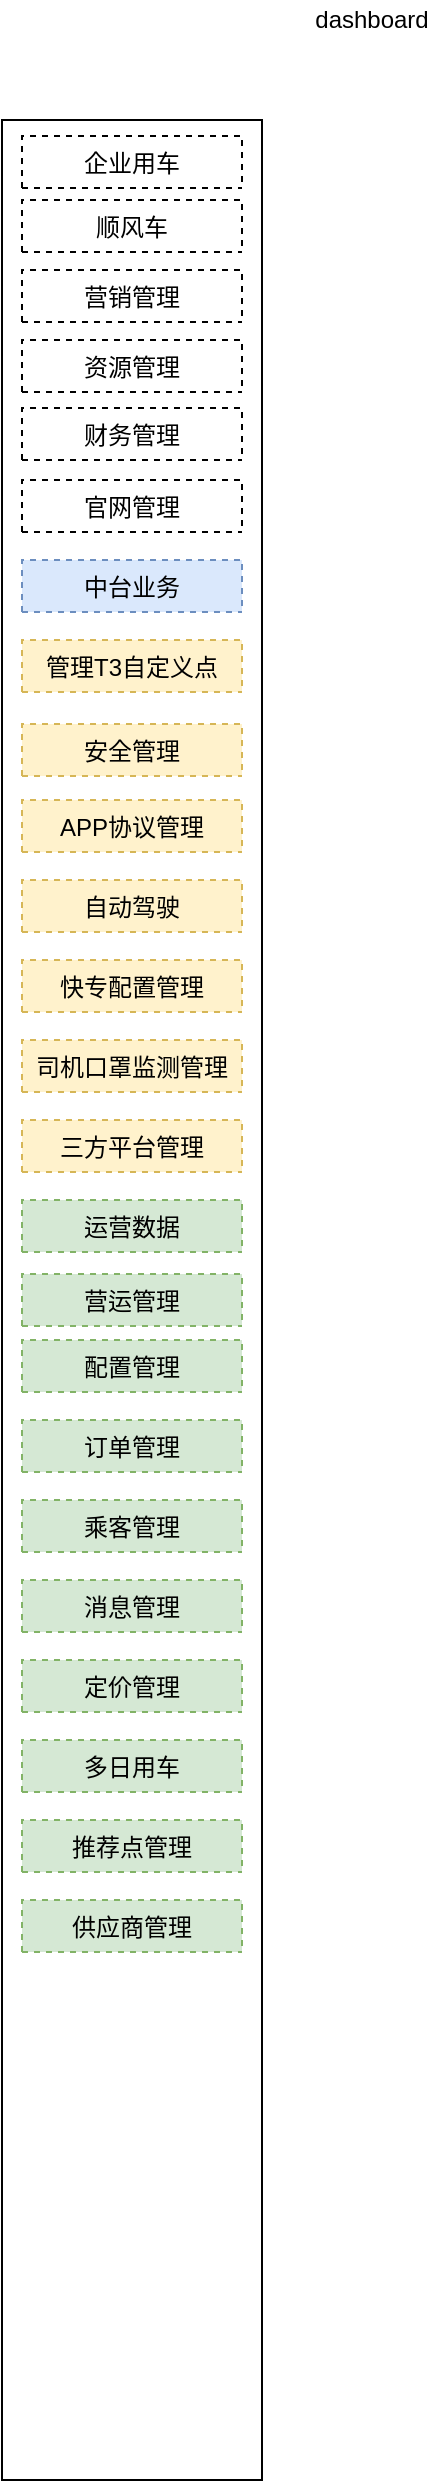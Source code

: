 <mxfile version="14.6.0" type="github">
  <diagram name="Page-1" id="9f46799a-70d6-7492-0946-bef42562c5a5">
    <mxGraphModel dx="1361" dy="762" grid="1" gridSize="10" guides="1" tooltips="1" connect="1" arrows="1" fold="1" page="1" pageScale="1" pageWidth="1100" pageHeight="850" background="#ffffff" math="0" shadow="0">
      <root>
        <mxCell id="0" />
        <mxCell id="1" parent="0" />
        <mxCell id="B4yOyPnlUr20ly3BL5Dv-3" value="" style="rounded=0;whiteSpace=wrap;html=1;" vertex="1" parent="1">
          <mxGeometry x="50" y="90" width="130" height="1180" as="geometry" />
        </mxCell>
        <mxCell id="B4yOyPnlUr20ly3BL5Dv-4" value="dashboard" style="text;html=1;strokeColor=none;fillColor=none;align=center;verticalAlign=middle;whiteSpace=wrap;rounded=0;" vertex="1" parent="1">
          <mxGeometry x="200" y="30" width="70" height="20" as="geometry" />
        </mxCell>
        <mxCell id="B4yOyPnlUr20ly3BL5Dv-14" value="企业用车" style="swimlane;fontStyle=0;childLayout=stackLayout;horizontal=1;startSize=26;fillColor=none;horizontalStack=0;resizeParent=1;resizeParentMax=0;resizeLast=0;collapsible=1;marginBottom=0;dashed=1;" vertex="1" collapsed="1" parent="1">
          <mxGeometry x="60" y="98" width="110" height="26" as="geometry">
            <mxRectangle x="60" y="98" width="300" height="66" as="alternateBounds" />
          </mxGeometry>
        </mxCell>
        <UserObject label="企业用车" link="http://10.3.97.249/t3-web-companyLines/" id="B4yOyPnlUr20ly3BL5Dv-72">
          <mxCell style="text;html=1;strokeColor=none;fillColor=none;whiteSpace=wrap;align=right;verticalAlign=middle;fontColor=#0000EE;fontStyle=4;" vertex="1" parent="B4yOyPnlUr20ly3BL5Dv-14">
            <mxGeometry y="26" width="110" height="40" as="geometry" />
          </mxCell>
        </UserObject>
        <mxCell id="B4yOyPnlUr20ly3BL5Dv-48" value="顺风车" style="swimlane;fontStyle=0;childLayout=stackLayout;horizontal=1;startSize=26;fillColor=none;horizontalStack=0;resizeParent=1;resizeParentMax=0;resizeLast=0;collapsible=1;marginBottom=0;dashed=1;" vertex="1" collapsed="1" parent="1">
          <mxGeometry x="60" y="130" width="110" height="26" as="geometry">
            <mxRectangle x="60" y="130" width="300" height="66" as="alternateBounds" />
          </mxGeometry>
        </mxCell>
        <UserObject label="顺风车" link="https://www.draw.io" id="B4yOyPnlUr20ly3BL5Dv-77">
          <mxCell style="text;html=1;strokeColor=none;fillColor=none;whiteSpace=wrap;align=right;verticalAlign=middle;fontColor=#0000EE;fontStyle=4;" vertex="1" parent="B4yOyPnlUr20ly3BL5Dv-48">
            <mxGeometry y="26" width="110" height="40" as="geometry" />
          </mxCell>
        </UserObject>
        <mxCell id="B4yOyPnlUr20ly3BL5Dv-52" value="营销管理" style="swimlane;fontStyle=0;childLayout=stackLayout;horizontal=1;startSize=26;fillColor=none;horizontalStack=0;resizeParent=1;resizeParentMax=0;resizeLast=0;collapsible=1;marginBottom=0;dashed=1;" vertex="1" collapsed="1" parent="1">
          <mxGeometry x="60" y="165" width="110" height="26" as="geometry">
            <mxRectangle x="60" y="165" width="300" height="66" as="alternateBounds" />
          </mxGeometry>
        </mxCell>
        <UserObject label="营销管理" link="https://www.draw.io" id="B4yOyPnlUr20ly3BL5Dv-78">
          <mxCell style="text;html=1;strokeColor=none;fillColor=none;whiteSpace=wrap;align=right;verticalAlign=middle;fontColor=#0000EE;fontStyle=4;" vertex="1" parent="B4yOyPnlUr20ly3BL5Dv-52">
            <mxGeometry y="26" width="110" height="40" as="geometry" />
          </mxCell>
        </UserObject>
        <mxCell id="B4yOyPnlUr20ly3BL5Dv-56" value="资源管理" style="swimlane;fontStyle=0;childLayout=stackLayout;horizontal=1;startSize=26;fillColor=none;horizontalStack=0;resizeParent=1;resizeParentMax=0;resizeLast=0;collapsible=1;marginBottom=0;dashed=1;" vertex="1" collapsed="1" parent="1">
          <mxGeometry x="60" y="200" width="110" height="26" as="geometry">
            <mxRectangle x="60" y="200" width="300" height="66" as="alternateBounds" />
          </mxGeometry>
        </mxCell>
        <UserObject label="资源管理" link="https://www.draw.io" id="B4yOyPnlUr20ly3BL5Dv-79">
          <mxCell style="text;html=1;strokeColor=none;fillColor=none;whiteSpace=wrap;align=right;verticalAlign=middle;fontColor=#0000EE;fontStyle=4;" vertex="1" parent="B4yOyPnlUr20ly3BL5Dv-56">
            <mxGeometry y="26" width="110" height="40" as="geometry" />
          </mxCell>
        </UserObject>
        <mxCell id="B4yOyPnlUr20ly3BL5Dv-60" value="财务管理" style="swimlane;fontStyle=0;childLayout=stackLayout;horizontal=1;startSize=26;fillColor=none;horizontalStack=0;resizeParent=1;resizeParentMax=0;resizeLast=0;collapsible=1;marginBottom=0;dashed=1;" vertex="1" collapsed="1" parent="1">
          <mxGeometry x="60" y="234" width="110" height="26" as="geometry">
            <mxRectangle x="60" y="234" width="300" height="66" as="alternateBounds" />
          </mxGeometry>
        </mxCell>
        <UserObject label="财务管理" link="https://www.draw.io" id="B4yOyPnlUr20ly3BL5Dv-80">
          <mxCell style="text;html=1;strokeColor=none;fillColor=none;whiteSpace=wrap;align=right;verticalAlign=middle;fontColor=#0000EE;fontStyle=4;" vertex="1" parent="B4yOyPnlUr20ly3BL5Dv-60">
            <mxGeometry y="26" width="110" height="40" as="geometry" />
          </mxCell>
        </UserObject>
        <mxCell id="B4yOyPnlUr20ly3BL5Dv-64" value="官网管理" style="swimlane;fontStyle=0;childLayout=stackLayout;horizontal=1;startSize=26;fillColor=none;horizontalStack=0;resizeParent=1;resizeParentMax=0;resizeLast=0;collapsible=1;marginBottom=0;dashed=1;" vertex="1" collapsed="1" parent="1">
          <mxGeometry x="60" y="270" width="110" height="26" as="geometry">
            <mxRectangle x="60" y="270" width="300" height="66" as="alternateBounds" />
          </mxGeometry>
        </mxCell>
        <UserObject label="官网管理" link="https://www.draw.io" id="B4yOyPnlUr20ly3BL5Dv-81">
          <mxCell style="text;html=1;strokeColor=none;fillColor=none;whiteSpace=wrap;align=right;verticalAlign=middle;fontColor=#0000EE;fontStyle=4;" vertex="1" parent="B4yOyPnlUr20ly3BL5Dv-64">
            <mxGeometry y="26" width="110" height="40" as="geometry" />
          </mxCell>
        </UserObject>
        <mxCell id="B4yOyPnlUr20ly3BL5Dv-68" value="中台业务" style="swimlane;fontStyle=0;childLayout=stackLayout;horizontal=1;startSize=26;fillColor=#dae8fc;horizontalStack=0;resizeParent=1;resizeParentMax=0;resizeLast=0;collapsible=1;marginBottom=0;dashed=1;strokeColor=#6c8ebf;" vertex="1" collapsed="1" parent="1">
          <mxGeometry x="60" y="310" width="110" height="26" as="geometry">
            <mxRectangle x="60" y="310" width="300" height="66" as="alternateBounds" />
          </mxGeometry>
        </mxCell>
        <UserObject label="原通用业务" link="https://www.draw.io" id="B4yOyPnlUr20ly3BL5Dv-82">
          <mxCell style="text;html=1;strokeColor=none;fillColor=none;whiteSpace=wrap;align=right;verticalAlign=middle;fontColor=#0000EE;fontStyle=4;" vertex="1" parent="B4yOyPnlUr20ly3BL5Dv-68">
            <mxGeometry y="26" width="110" height="40" as="geometry" />
          </mxCell>
        </UserObject>
        <mxCell id="B4yOyPnlUr20ly3BL5Dv-83" value="管理T3自定义点" style="swimlane;fontStyle=0;childLayout=stackLayout;horizontal=1;startSize=26;fillColor=#fff2cc;horizontalStack=0;resizeParent=1;resizeParentMax=0;resizeLast=0;collapsible=1;marginBottom=0;dashed=1;strokeColor=#d6b656;" vertex="1" collapsed="1" parent="1">
          <mxGeometry x="60" y="350" width="110" height="26" as="geometry">
            <mxRectangle x="60" y="350" width="300" height="106" as="alternateBounds" />
          </mxGeometry>
        </mxCell>
        <UserObject label="自定义区域" link="https://www.draw.io" id="B4yOyPnlUr20ly3BL5Dv-84">
          <mxCell style="text;html=1;strokeColor=none;fillColor=none;whiteSpace=wrap;align=right;verticalAlign=middle;fontColor=#0000EE;fontStyle=4;" vertex="1" parent="B4yOyPnlUr20ly3BL5Dv-83">
            <mxGeometry y="26" width="110" height="40" as="geometry" />
          </mxCell>
        </UserObject>
        <UserObject label="自定义上车点" link="https://www.draw.io" id="B4yOyPnlUr20ly3BL5Dv-93">
          <mxCell style="text;html=1;strokeColor=none;fillColor=none;whiteSpace=wrap;align=right;verticalAlign=middle;fontColor=#0000EE;fontStyle=4;" vertex="1" parent="B4yOyPnlUr20ly3BL5Dv-83">
            <mxGeometry y="66" width="110" height="40" as="geometry" />
          </mxCell>
        </UserObject>
        <mxCell id="B4yOyPnlUr20ly3BL5Dv-90" value="安全管理" style="swimlane;fontStyle=0;childLayout=stackLayout;horizontal=1;startSize=26;fillColor=#fff2cc;horizontalStack=0;resizeParent=1;resizeParentMax=0;resizeLast=0;collapsible=1;marginBottom=0;dashed=1;strokeColor=#d6b656;" vertex="1" collapsed="1" parent="1">
          <mxGeometry x="60" y="392" width="110" height="26" as="geometry">
            <mxRectangle x="60" y="392" width="300" height="106" as="alternateBounds" />
          </mxGeometry>
        </mxCell>
        <UserObject label="行车事件规则" link="https://www.draw.io" id="B4yOyPnlUr20ly3BL5Dv-92">
          <mxCell style="text;html=1;strokeColor=none;fillColor=none;whiteSpace=wrap;align=right;verticalAlign=middle;fontColor=#0000EE;fontStyle=4;" vertex="1" parent="B4yOyPnlUr20ly3BL5Dv-90">
            <mxGeometry y="26" width="110" height="40" as="geometry" />
          </mxCell>
        </UserObject>
        <UserObject label="行车事件管理" link="https://www.draw.io" id="B4yOyPnlUr20ly3BL5Dv-91">
          <mxCell style="text;html=1;strokeColor=none;fillColor=none;whiteSpace=wrap;align=right;verticalAlign=middle;fontColor=#0000EE;fontStyle=4;" vertex="1" parent="B4yOyPnlUr20ly3BL5Dv-90">
            <mxGeometry y="66" width="110" height="40" as="geometry" />
          </mxCell>
        </UserObject>
        <mxCell id="B4yOyPnlUr20ly3BL5Dv-94" value="APP协议管理" style="swimlane;fontStyle=0;childLayout=stackLayout;horizontal=1;startSize=26;fillColor=#fff2cc;horizontalStack=0;resizeParent=1;resizeParentMax=0;resizeLast=0;collapsible=1;marginBottom=0;dashed=1;strokeColor=#d6b656;" vertex="1" collapsed="1" parent="1">
          <mxGeometry x="60" y="430" width="110" height="26" as="geometry">
            <mxRectangle x="60" y="430" width="300" height="106" as="alternateBounds" />
          </mxGeometry>
        </mxCell>
        <UserObject label="目录管理" link="https://www.draw.io" id="B4yOyPnlUr20ly3BL5Dv-95">
          <mxCell style="text;html=1;strokeColor=none;fillColor=none;whiteSpace=wrap;align=right;verticalAlign=middle;fontColor=#0000EE;fontStyle=4;" vertex="1" parent="B4yOyPnlUr20ly3BL5Dv-94">
            <mxGeometry y="26" width="110" height="40" as="geometry" />
          </mxCell>
        </UserObject>
        <UserObject label="协议管理" link="https://www.draw.io" id="B4yOyPnlUr20ly3BL5Dv-96">
          <mxCell style="text;html=1;strokeColor=none;fillColor=none;whiteSpace=wrap;align=right;verticalAlign=middle;fontColor=#0000EE;fontStyle=4;" vertex="1" parent="B4yOyPnlUr20ly3BL5Dv-94">
            <mxGeometry y="66" width="110" height="40" as="geometry" />
          </mxCell>
        </UserObject>
        <mxCell id="B4yOyPnlUr20ly3BL5Dv-101" value="自动驾驶" style="swimlane;fontStyle=0;childLayout=stackLayout;horizontal=1;startSize=26;fillColor=#fff2cc;horizontalStack=0;resizeParent=1;resizeParentMax=0;resizeLast=0;collapsible=1;marginBottom=0;dashed=1;strokeColor=#d6b656;" vertex="1" collapsed="1" parent="1">
          <mxGeometry x="60" y="470" width="110" height="26" as="geometry">
            <mxRectangle x="60" y="470" width="300" height="106" as="alternateBounds" />
          </mxGeometry>
        </mxCell>
        <UserObject label="区域管理" link="https://www.draw.io" id="B4yOyPnlUr20ly3BL5Dv-102">
          <mxCell style="text;html=1;strokeColor=none;fillColor=none;whiteSpace=wrap;align=right;verticalAlign=middle;fontColor=#0000EE;fontStyle=4;" vertex="1" parent="B4yOyPnlUr20ly3BL5Dv-101">
            <mxGeometry y="26" width="110" height="40" as="geometry" />
          </mxCell>
        </UserObject>
        <UserObject label="用户群管理" link="https://www.draw.io" id="B4yOyPnlUr20ly3BL5Dv-103">
          <mxCell style="text;html=1;strokeColor=none;fillColor=none;whiteSpace=wrap;align=right;verticalAlign=middle;fontColor=#0000EE;fontStyle=4;" vertex="1" parent="B4yOyPnlUr20ly3BL5Dv-101">
            <mxGeometry y="66" width="110" height="40" as="geometry" />
          </mxCell>
        </UserObject>
        <mxCell id="B4yOyPnlUr20ly3BL5Dv-107" value="快专配置管理" style="swimlane;fontStyle=0;childLayout=stackLayout;horizontal=1;startSize=26;fillColor=#fff2cc;horizontalStack=0;resizeParent=1;resizeParentMax=0;resizeLast=0;collapsible=1;marginBottom=0;dashed=1;strokeColor=#d6b656;" vertex="1" collapsed="1" parent="1">
          <mxGeometry x="60" y="510" width="110" height="26" as="geometry">
            <mxRectangle x="60" y="510" width="300" height="66" as="alternateBounds" />
          </mxGeometry>
        </mxCell>
        <UserObject label="取消原因管理" link="https://www.draw.io" id="B4yOyPnlUr20ly3BL5Dv-108">
          <mxCell style="text;html=1;strokeColor=none;fillColor=none;whiteSpace=wrap;align=right;verticalAlign=middle;fontColor=#0000EE;fontStyle=4;" vertex="1" parent="B4yOyPnlUr20ly3BL5Dv-107">
            <mxGeometry y="26" width="110" height="40" as="geometry" />
          </mxCell>
        </UserObject>
        <mxCell id="B4yOyPnlUr20ly3BL5Dv-110" value="司机口罩监测管理" style="swimlane;fontStyle=0;childLayout=stackLayout;horizontal=1;startSize=26;fillColor=#fff2cc;horizontalStack=0;resizeParent=1;resizeParentMax=0;resizeLast=0;collapsible=1;marginBottom=0;dashed=1;strokeColor=#d6b656;" vertex="1" collapsed="1" parent="1">
          <mxGeometry x="60" y="550" width="110" height="26" as="geometry">
            <mxRectangle x="60" y="550" width="300" height="106" as="alternateBounds" />
          </mxGeometry>
        </mxCell>
        <UserObject label="汇总统计数据" link="https://www.draw.io" id="B4yOyPnlUr20ly3BL5Dv-111">
          <mxCell style="text;html=1;strokeColor=none;fillColor=none;whiteSpace=wrap;align=right;verticalAlign=middle;fontColor=#0000EE;fontStyle=4;" vertex="1" parent="B4yOyPnlUr20ly3BL5Dv-110">
            <mxGeometry y="26" width="110" height="40" as="geometry" />
          </mxCell>
        </UserObject>
        <UserObject label="详细数据" link="https://www.draw.io" id="B4yOyPnlUr20ly3BL5Dv-112">
          <mxCell style="text;html=1;strokeColor=none;fillColor=none;whiteSpace=wrap;align=right;verticalAlign=middle;fontColor=#0000EE;fontStyle=4;" vertex="1" parent="B4yOyPnlUr20ly3BL5Dv-110">
            <mxGeometry y="66" width="110" height="40" as="geometry" />
          </mxCell>
        </UserObject>
        <mxCell id="B4yOyPnlUr20ly3BL5Dv-113" value="三方平台管理" style="swimlane;fontStyle=0;childLayout=stackLayout;horizontal=1;startSize=26;fillColor=#fff2cc;horizontalStack=0;resizeParent=1;resizeParentMax=0;resizeLast=0;collapsible=1;marginBottom=0;dashed=1;strokeColor=#d6b656;" vertex="1" collapsed="1" parent="1">
          <mxGeometry x="60" y="590" width="110" height="26" as="geometry">
            <mxRectangle x="60" y="590" width="300" height="106" as="alternateBounds" />
          </mxGeometry>
        </mxCell>
        <UserObject label="电子围栏过滤管理" link="https://www.draw.io" id="B4yOyPnlUr20ly3BL5Dv-114">
          <mxCell style="text;html=1;strokeColor=none;fillColor=none;whiteSpace=wrap;align=right;verticalAlign=middle;fontColor=#0000EE;fontStyle=4;" vertex="1" parent="B4yOyPnlUr20ly3BL5Dv-113">
            <mxGeometry y="26" width="110" height="40" as="geometry" />
          </mxCell>
        </UserObject>
        <UserObject label="三方平台开城管理" link="https://www.draw.io" id="B4yOyPnlUr20ly3BL5Dv-115">
          <mxCell style="text;html=1;strokeColor=none;fillColor=none;whiteSpace=wrap;align=right;verticalAlign=middle;fontColor=#0000EE;fontStyle=4;" vertex="1" parent="B4yOyPnlUr20ly3BL5Dv-113">
            <mxGeometry y="66" width="110" height="40" as="geometry" />
          </mxCell>
        </UserObject>
        <mxCell id="B4yOyPnlUr20ly3BL5Dv-118" value="运营数据" style="swimlane;fontStyle=0;childLayout=stackLayout;horizontal=1;startSize=26;fillColor=#d5e8d4;horizontalStack=0;resizeParent=1;resizeParentMax=0;resizeLast=0;collapsible=1;marginBottom=0;dashed=1;strokeColor=#82b366;" vertex="1" collapsed="1" parent="1">
          <mxGeometry x="60" y="630" width="110" height="26" as="geometry">
            <mxRectangle x="280" y="510" width="300" height="66" as="alternateBounds" />
          </mxGeometry>
        </mxCell>
        <UserObject label="运营地图" link="https://www.draw.io" id="B4yOyPnlUr20ly3BL5Dv-119">
          <mxCell style="text;html=1;strokeColor=none;fillColor=none;whiteSpace=wrap;align=right;verticalAlign=middle;fontColor=#0000EE;fontStyle=4;" vertex="1" parent="B4yOyPnlUr20ly3BL5Dv-118">
            <mxGeometry y="26" width="110" height="40" as="geometry" />
          </mxCell>
        </UserObject>
        <mxCell id="B4yOyPnlUr20ly3BL5Dv-130" value="营运管理" style="swimlane;fontStyle=0;childLayout=stackLayout;horizontal=1;startSize=26;fillColor=#d5e8d4;horizontalStack=0;resizeParent=1;resizeParentMax=0;resizeLast=0;collapsible=1;marginBottom=0;dashed=1;strokeColor=#82b366;" vertex="1" collapsed="1" parent="1">
          <mxGeometry x="60" y="667" width="110" height="26" as="geometry">
            <mxRectangle x="280" y="510" width="300" height="66" as="alternateBounds" />
          </mxGeometry>
        </mxCell>
        <UserObject label="运营地图" link="https://www.draw.io" id="B4yOyPnlUr20ly3BL5Dv-131">
          <mxCell style="text;html=1;strokeColor=none;fillColor=none;whiteSpace=wrap;align=right;verticalAlign=middle;fontColor=#0000EE;fontStyle=4;" vertex="1" parent="B4yOyPnlUr20ly3BL5Dv-130">
            <mxGeometry y="26" width="110" height="40" as="geometry" />
          </mxCell>
        </UserObject>
        <mxCell id="B4yOyPnlUr20ly3BL5Dv-133" value="配置管理" style="swimlane;fontStyle=0;childLayout=stackLayout;horizontal=1;startSize=26;fillColor=#d5e8d4;horizontalStack=0;resizeParent=1;resizeParentMax=0;resizeLast=0;collapsible=1;marginBottom=0;dashed=1;strokeColor=#82b366;" vertex="1" collapsed="1" parent="1">
          <mxGeometry x="60" y="700" width="110" height="26" as="geometry">
            <mxRectangle x="280" y="510" width="300" height="66" as="alternateBounds" />
          </mxGeometry>
        </mxCell>
        <UserObject label="运营地图" link="https://www.draw.io" id="B4yOyPnlUr20ly3BL5Dv-134">
          <mxCell style="text;html=1;strokeColor=none;fillColor=none;whiteSpace=wrap;align=right;verticalAlign=middle;fontColor=#0000EE;fontStyle=4;" vertex="1" parent="B4yOyPnlUr20ly3BL5Dv-133">
            <mxGeometry y="26" width="110" height="40" as="geometry" />
          </mxCell>
        </UserObject>
        <mxCell id="B4yOyPnlUr20ly3BL5Dv-135" value="订单管理" style="swimlane;fontStyle=0;childLayout=stackLayout;horizontal=1;startSize=26;fillColor=#d5e8d4;horizontalStack=0;resizeParent=1;resizeParentMax=0;resizeLast=0;collapsible=1;marginBottom=0;dashed=1;strokeColor=#82b366;" vertex="1" collapsed="1" parent="1">
          <mxGeometry x="60" y="740" width="110" height="26" as="geometry">
            <mxRectangle x="280" y="510" width="300" height="66" as="alternateBounds" />
          </mxGeometry>
        </mxCell>
        <UserObject label="运营地图" link="https://www.draw.io" id="B4yOyPnlUr20ly3BL5Dv-136">
          <mxCell style="text;html=1;strokeColor=none;fillColor=none;whiteSpace=wrap;align=right;verticalAlign=middle;fontColor=#0000EE;fontStyle=4;" vertex="1" parent="B4yOyPnlUr20ly3BL5Dv-135">
            <mxGeometry y="26" width="110" height="40" as="geometry" />
          </mxCell>
        </UserObject>
        <mxCell id="B4yOyPnlUr20ly3BL5Dv-137" value="乘客管理" style="swimlane;fontStyle=0;childLayout=stackLayout;horizontal=1;startSize=26;fillColor=#d5e8d4;horizontalStack=0;resizeParent=1;resizeParentMax=0;resizeLast=0;collapsible=1;marginBottom=0;dashed=1;strokeColor=#82b366;" vertex="1" collapsed="1" parent="1">
          <mxGeometry x="60" y="780" width="110" height="26" as="geometry">
            <mxRectangle x="280" y="510" width="300" height="66" as="alternateBounds" />
          </mxGeometry>
        </mxCell>
        <UserObject label="运营地图" link="https://www.draw.io" id="B4yOyPnlUr20ly3BL5Dv-138">
          <mxCell style="text;html=1;strokeColor=none;fillColor=none;whiteSpace=wrap;align=right;verticalAlign=middle;fontColor=#0000EE;fontStyle=4;" vertex="1" parent="B4yOyPnlUr20ly3BL5Dv-137">
            <mxGeometry y="26" width="110" height="40" as="geometry" />
          </mxCell>
        </UserObject>
        <mxCell id="B4yOyPnlUr20ly3BL5Dv-139" value="消息管理" style="swimlane;fontStyle=0;childLayout=stackLayout;horizontal=1;startSize=26;fillColor=#d5e8d4;horizontalStack=0;resizeParent=1;resizeParentMax=0;resizeLast=0;collapsible=1;marginBottom=0;dashed=1;strokeColor=#82b366;" vertex="1" collapsed="1" parent="1">
          <mxGeometry x="60" y="820" width="110" height="26" as="geometry">
            <mxRectangle x="280" y="510" width="300" height="66" as="alternateBounds" />
          </mxGeometry>
        </mxCell>
        <UserObject label="运营地图" link="https://www.draw.io" id="B4yOyPnlUr20ly3BL5Dv-140">
          <mxCell style="text;html=1;strokeColor=none;fillColor=none;whiteSpace=wrap;align=right;verticalAlign=middle;fontColor=#0000EE;fontStyle=4;" vertex="1" parent="B4yOyPnlUr20ly3BL5Dv-139">
            <mxGeometry y="26" width="110" height="40" as="geometry" />
          </mxCell>
        </UserObject>
        <mxCell id="B4yOyPnlUr20ly3BL5Dv-141" value="定价管理" style="swimlane;fontStyle=0;childLayout=stackLayout;horizontal=1;startSize=26;fillColor=#d5e8d4;horizontalStack=0;resizeParent=1;resizeParentMax=0;resizeLast=0;collapsible=1;marginBottom=0;dashed=1;strokeColor=#82b366;" vertex="1" collapsed="1" parent="1">
          <mxGeometry x="60" y="860" width="110" height="26" as="geometry">
            <mxRectangle x="280" y="510" width="300" height="66" as="alternateBounds" />
          </mxGeometry>
        </mxCell>
        <UserObject label="运营地图" link="https://www.draw.io" id="B4yOyPnlUr20ly3BL5Dv-142">
          <mxCell style="text;html=1;strokeColor=none;fillColor=none;whiteSpace=wrap;align=right;verticalAlign=middle;fontColor=#0000EE;fontStyle=4;" vertex="1" parent="B4yOyPnlUr20ly3BL5Dv-141">
            <mxGeometry y="26" width="110" height="40" as="geometry" />
          </mxCell>
        </UserObject>
        <mxCell id="B4yOyPnlUr20ly3BL5Dv-143" value="多日用车" style="swimlane;fontStyle=0;childLayout=stackLayout;horizontal=1;startSize=26;fillColor=#d5e8d4;horizontalStack=0;resizeParent=1;resizeParentMax=0;resizeLast=0;collapsible=1;marginBottom=0;dashed=1;strokeColor=#82b366;" vertex="1" collapsed="1" parent="1">
          <mxGeometry x="60" y="900" width="110" height="26" as="geometry">
            <mxRectangle x="280" y="510" width="300" height="66" as="alternateBounds" />
          </mxGeometry>
        </mxCell>
        <UserObject label="运营地图" link="https://www.draw.io" id="B4yOyPnlUr20ly3BL5Dv-144">
          <mxCell style="text;html=1;strokeColor=none;fillColor=none;whiteSpace=wrap;align=right;verticalAlign=middle;fontColor=#0000EE;fontStyle=4;" vertex="1" parent="B4yOyPnlUr20ly3BL5Dv-143">
            <mxGeometry y="26" width="110" height="40" as="geometry" />
          </mxCell>
        </UserObject>
        <mxCell id="B4yOyPnlUr20ly3BL5Dv-145" value="推荐点管理" style="swimlane;fontStyle=0;childLayout=stackLayout;horizontal=1;startSize=26;fillColor=#d5e8d4;horizontalStack=0;resizeParent=1;resizeParentMax=0;resizeLast=0;collapsible=1;marginBottom=0;dashed=1;strokeColor=#82b366;" vertex="1" collapsed="1" parent="1">
          <mxGeometry x="60" y="940" width="110" height="26" as="geometry">
            <mxRectangle x="280" y="510" width="300" height="66" as="alternateBounds" />
          </mxGeometry>
        </mxCell>
        <UserObject label="运营地图" link="https://www.draw.io" id="B4yOyPnlUr20ly3BL5Dv-146">
          <mxCell style="text;html=1;strokeColor=none;fillColor=none;whiteSpace=wrap;align=right;verticalAlign=middle;fontColor=#0000EE;fontStyle=4;" vertex="1" parent="B4yOyPnlUr20ly3BL5Dv-145">
            <mxGeometry y="26" width="110" height="40" as="geometry" />
          </mxCell>
        </UserObject>
        <mxCell id="B4yOyPnlUr20ly3BL5Dv-147" value="供应商管理" style="swimlane;fontStyle=0;childLayout=stackLayout;horizontal=1;startSize=26;fillColor=#d5e8d4;horizontalStack=0;resizeParent=1;resizeParentMax=0;resizeLast=0;collapsible=1;marginBottom=0;dashed=1;strokeColor=#82b366;" vertex="1" collapsed="1" parent="1">
          <mxGeometry x="60" y="980" width="110" height="26" as="geometry">
            <mxRectangle x="280" y="510" width="300" height="66" as="alternateBounds" />
          </mxGeometry>
        </mxCell>
        <UserObject label="运营地图" link="https://www.draw.io" id="B4yOyPnlUr20ly3BL5Dv-148">
          <mxCell style="text;html=1;strokeColor=none;fillColor=none;whiteSpace=wrap;align=right;verticalAlign=middle;fontColor=#0000EE;fontStyle=4;" vertex="1" parent="B4yOyPnlUr20ly3BL5Dv-147">
            <mxGeometry y="26" width="110" height="40" as="geometry" />
          </mxCell>
        </UserObject>
      </root>
    </mxGraphModel>
  </diagram>
</mxfile>

